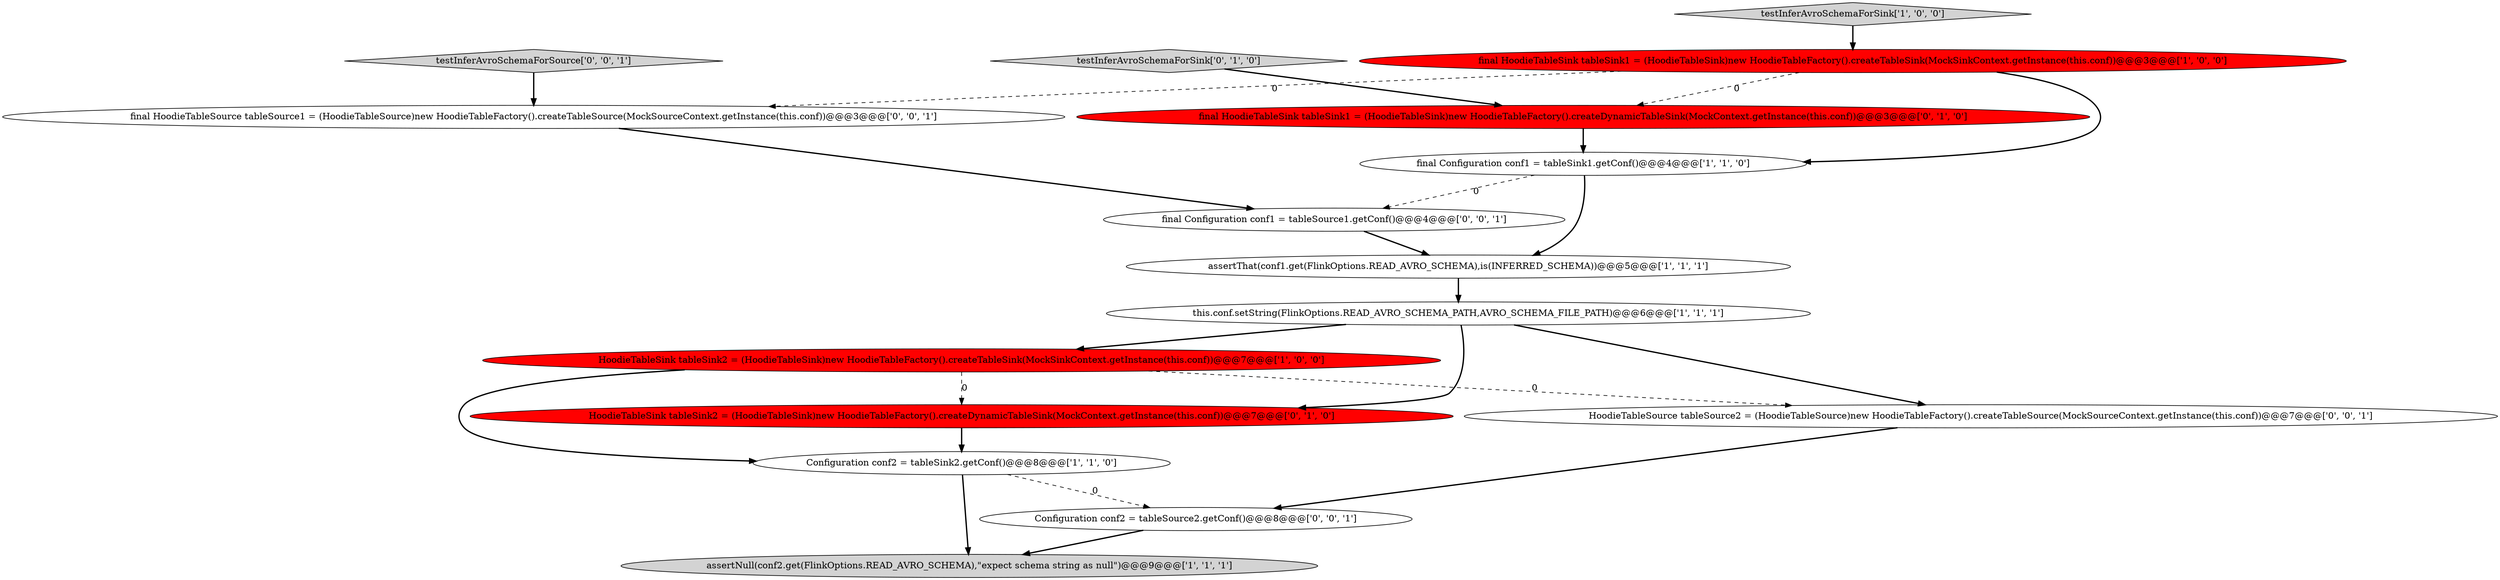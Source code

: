 digraph {
4 [style = filled, label = "final Configuration conf1 = tableSink1.getConf()@@@4@@@['1', '1', '0']", fillcolor = white, shape = ellipse image = "AAA0AAABBB1BBB"];
11 [style = filled, label = "final Configuration conf1 = tableSource1.getConf()@@@4@@@['0', '0', '1']", fillcolor = white, shape = ellipse image = "AAA0AAABBB3BBB"];
3 [style = filled, label = "testInferAvroSchemaForSink['1', '0', '0']", fillcolor = lightgray, shape = diamond image = "AAA0AAABBB1BBB"];
5 [style = filled, label = "HoodieTableSink tableSink2 = (HoodieTableSink)new HoodieTableFactory().createTableSink(MockSinkContext.getInstance(this.conf))@@@7@@@['1', '0', '0']", fillcolor = red, shape = ellipse image = "AAA1AAABBB1BBB"];
14 [style = filled, label = "Configuration conf2 = tableSource2.getConf()@@@8@@@['0', '0', '1']", fillcolor = white, shape = ellipse image = "AAA0AAABBB3BBB"];
2 [style = filled, label = "assertNull(conf2.get(FlinkOptions.READ_AVRO_SCHEMA),\"expect schema string as null\")@@@9@@@['1', '1', '1']", fillcolor = lightgray, shape = ellipse image = "AAA0AAABBB1BBB"];
1 [style = filled, label = "this.conf.setString(FlinkOptions.READ_AVRO_SCHEMA_PATH,AVRO_SCHEMA_FILE_PATH)@@@6@@@['1', '1', '1']", fillcolor = white, shape = ellipse image = "AAA0AAABBB1BBB"];
9 [style = filled, label = "HoodieTableSink tableSink2 = (HoodieTableSink)new HoodieTableFactory().createDynamicTableSink(MockContext.getInstance(this.conf))@@@7@@@['0', '1', '0']", fillcolor = red, shape = ellipse image = "AAA1AAABBB2BBB"];
12 [style = filled, label = "testInferAvroSchemaForSource['0', '0', '1']", fillcolor = lightgray, shape = diamond image = "AAA0AAABBB3BBB"];
15 [style = filled, label = "final HoodieTableSource tableSource1 = (HoodieTableSource)new HoodieTableFactory().createTableSource(MockSourceContext.getInstance(this.conf))@@@3@@@['0', '0', '1']", fillcolor = white, shape = ellipse image = "AAA0AAABBB3BBB"];
6 [style = filled, label = "final HoodieTableSink tableSink1 = (HoodieTableSink)new HoodieTableFactory().createTableSink(MockSinkContext.getInstance(this.conf))@@@3@@@['1', '0', '0']", fillcolor = red, shape = ellipse image = "AAA1AAABBB1BBB"];
0 [style = filled, label = "assertThat(conf1.get(FlinkOptions.READ_AVRO_SCHEMA),is(INFERRED_SCHEMA))@@@5@@@['1', '1', '1']", fillcolor = white, shape = ellipse image = "AAA0AAABBB1BBB"];
7 [style = filled, label = "Configuration conf2 = tableSink2.getConf()@@@8@@@['1', '1', '0']", fillcolor = white, shape = ellipse image = "AAA0AAABBB1BBB"];
13 [style = filled, label = "HoodieTableSource tableSource2 = (HoodieTableSource)new HoodieTableFactory().createTableSource(MockSourceContext.getInstance(this.conf))@@@7@@@['0', '0', '1']", fillcolor = white, shape = ellipse image = "AAA0AAABBB3BBB"];
10 [style = filled, label = "final HoodieTableSink tableSink1 = (HoodieTableSink)new HoodieTableFactory().createDynamicTableSink(MockContext.getInstance(this.conf))@@@3@@@['0', '1', '0']", fillcolor = red, shape = ellipse image = "AAA1AAABBB2BBB"];
8 [style = filled, label = "testInferAvroSchemaForSink['0', '1', '0']", fillcolor = lightgray, shape = diamond image = "AAA0AAABBB2BBB"];
1->5 [style = bold, label=""];
5->13 [style = dashed, label="0"];
8->10 [style = bold, label=""];
7->14 [style = dashed, label="0"];
12->15 [style = bold, label=""];
3->6 [style = bold, label=""];
5->9 [style = dashed, label="0"];
9->7 [style = bold, label=""];
1->13 [style = bold, label=""];
1->9 [style = bold, label=""];
4->0 [style = bold, label=""];
6->10 [style = dashed, label="0"];
6->4 [style = bold, label=""];
11->0 [style = bold, label=""];
15->11 [style = bold, label=""];
6->15 [style = dashed, label="0"];
7->2 [style = bold, label=""];
0->1 [style = bold, label=""];
10->4 [style = bold, label=""];
5->7 [style = bold, label=""];
14->2 [style = bold, label=""];
4->11 [style = dashed, label="0"];
13->14 [style = bold, label=""];
}
